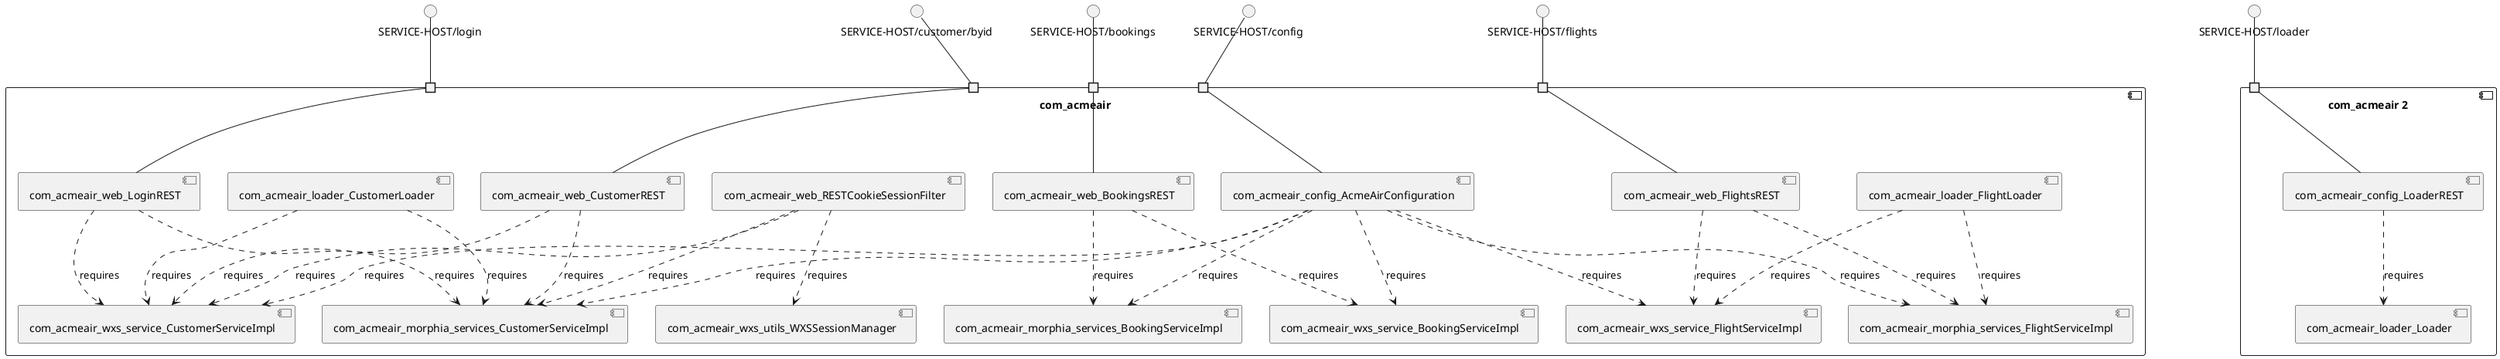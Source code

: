 @startuml
skinparam fixCircleLabelOverlapping true
skinparam componentStyle uml2
component "com_acmeair\n\n\n\n\n\n" {
[com_acmeair_loader_FlightLoader]
[com_acmeair_wxs_utils_WXSSessionManager]
[com_acmeair_wxs_service_BookingServiceImpl]
[com_acmeair_morphia_services_CustomerServiceImpl]
[com_acmeair_web_RESTCookieSessionFilter]
[com_acmeair_web_BookingsREST]
[com_acmeair_web_CustomerREST]
[com_acmeair_morphia_services_FlightServiceImpl]
[com_acmeair_web_LoginREST]
[com_acmeair_morphia_services_BookingServiceImpl]
[com_acmeair_wxs_service_CustomerServiceImpl]
[com_acmeair_web_FlightsREST]
[com_acmeair_wxs_service_FlightServiceImpl]
[com_acmeair_config_AcmeAirConfiguration]
[com_acmeair_loader_CustomerLoader]
portin " " as com_acmeair_requires_SERVICE_HOST_login
portin " " as com_acmeair_requires_SERVICE_HOST_config
portin " " as com_acmeair_requires_SERVICE_HOST_bookings
portin " " as com_acmeair_requires_SERVICE_HOST_customer_byid
portin " " as com_acmeair_requires_SERVICE_HOST_flights
[com_acmeair_web_RESTCookieSessionFilter]..>[com_acmeair_wxs_service_CustomerServiceImpl] : requires
[com_acmeair_loader_CustomerLoader]..>[com_acmeair_morphia_services_CustomerServiceImpl] : requires
[com_acmeair_web_CustomerREST]..>[com_acmeair_morphia_services_CustomerServiceImpl] : requires
[com_acmeair_web_FlightsREST]..>[com_acmeair_morphia_services_FlightServiceImpl] : requires
[com_acmeair_web_LoginREST]..>[com_acmeair_wxs_service_CustomerServiceImpl] : requires
[com_acmeair_config_AcmeAirConfiguration]..>[com_acmeair_morphia_services_FlightServiceImpl] : requires
[com_acmeair_config_AcmeAirConfiguration]..>[com_acmeair_wxs_service_FlightServiceImpl] : requires
[com_acmeair_config_AcmeAirConfiguration]..>[com_acmeair_morphia_services_CustomerServiceImpl] : requires
[com_acmeair_config_AcmeAirConfiguration]..>[com_acmeair_wxs_service_BookingServiceImpl] : requires
[com_acmeair_config_AcmeAirConfiguration]..>[com_acmeair_morphia_services_BookingServiceImpl] : requires
[com_acmeair_loader_FlightLoader]..>[com_acmeair_wxs_service_FlightServiceImpl] : requires
[com_acmeair_loader_CustomerLoader]..>[com_acmeair_wxs_service_CustomerServiceImpl] : requires
[com_acmeair_web_BookingsREST]..>[com_acmeair_morphia_services_BookingServiceImpl] : requires
[com_acmeair_loader_FlightLoader]..>[com_acmeair_morphia_services_FlightServiceImpl] : requires
[com_acmeair_web_CustomerREST]..>[com_acmeair_wxs_service_CustomerServiceImpl] : requires
[com_acmeair_web_LoginREST]..>[com_acmeair_morphia_services_CustomerServiceImpl] : requires
[com_acmeair_config_AcmeAirConfiguration]..>[com_acmeair_wxs_service_CustomerServiceImpl] : requires
[com_acmeair_web_RESTCookieSessionFilter]..>[com_acmeair_wxs_utils_WXSSessionManager] : requires
[com_acmeair_web_BookingsREST]..>[com_acmeair_wxs_service_BookingServiceImpl] : requires
[com_acmeair_web_FlightsREST]..>[com_acmeair_wxs_service_FlightServiceImpl] : requires
[com_acmeair_web_RESTCookieSessionFilter]..>[com_acmeair_morphia_services_CustomerServiceImpl] : requires
"com_acmeair_requires_SERVICE_HOST_customer_byid"--[com_acmeair_web_CustomerREST]
"com_acmeair_requires_SERVICE_HOST_config"--[com_acmeair_config_AcmeAirConfiguration]
"com_acmeair_requires_SERVICE_HOST_flights"--[com_acmeair_web_FlightsREST]
"com_acmeair_requires_SERVICE_HOST_login"--[com_acmeair_web_LoginREST]
"com_acmeair_requires_SERVICE_HOST_bookings"--[com_acmeair_web_BookingsREST]
}
interface "SERVICE-HOST/bookings" as interface.SERVICE_HOST_bookings
interface.SERVICE_HOST_bookings--"com_acmeair_requires_SERVICE_HOST_bookings"
interface "SERVICE-HOST/config" as interface.SERVICE_HOST_config
interface.SERVICE_HOST_config--"com_acmeair_requires_SERVICE_HOST_config"
interface "SERVICE-HOST/customer/byid" as interface.SERVICE_HOST_customer_byid
interface.SERVICE_HOST_customer_byid--"com_acmeair_requires_SERVICE_HOST_customer_byid"
interface "SERVICE-HOST/flights" as interface.SERVICE_HOST_flights
interface.SERVICE_HOST_flights--"com_acmeair_requires_SERVICE_HOST_flights"
interface "SERVICE-HOST/login" as interface.SERVICE_HOST_login
interface.SERVICE_HOST_login--"com_acmeair_requires_SERVICE_HOST_login"
component "com_acmeair 2\n\n\n\n\n\n" {
[com_acmeair_loader_Loader]
[com_acmeair_config_LoaderREST]
portin " " as com_acmeair_2_requires_SERVICE_HOST_loader
[com_acmeair_config_LoaderREST]..>[com_acmeair_loader_Loader] : requires
"com_acmeair_2_requires_SERVICE_HOST_loader"--[com_acmeair_config_LoaderREST]
}
interface "SERVICE-HOST/loader" as interface.SERVICE_HOST_loader
interface.SERVICE_HOST_loader--"com_acmeair_2_requires_SERVICE_HOST_loader"

@enduml
